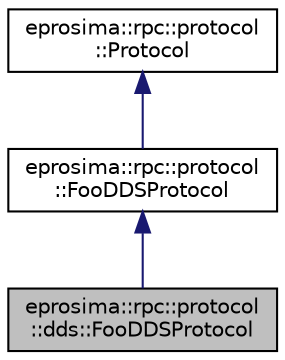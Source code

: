 digraph "eprosima::rpc::protocol::dds::FooDDSProtocol"
{
  edge [fontname="Helvetica",fontsize="10",labelfontname="Helvetica",labelfontsize="10"];
  node [fontname="Helvetica",fontsize="10",shape=record];
  Node1 [label="eprosima::rpc::protocol\l::dds::FooDDSProtocol",height=0.2,width=0.4,color="black", fillcolor="grey75", style="filled" fontcolor="black"];
  Node2 -> Node1 [dir="back",color="midnightblue",fontsize="10",style="solid",fontname="Helvetica"];
  Node2 [label="eprosima::rpc::protocol\l::FooDDSProtocol",height=0.2,width=0.4,color="black", fillcolor="white", style="filled",URL="$classeprosima_1_1rpc_1_1protocol_1_1_foo_d_d_s_protocol.html",tooltip="Protocol base class for the specific application. "];
  Node3 -> Node2 [dir="back",color="midnightblue",fontsize="10",style="solid",fontname="Helvetica"];
  Node3 [label="eprosima::rpc::protocol\l::Protocol",height=0.2,width=0.4,color="black", fillcolor="white", style="filled",URL="$classeprosima_1_1rpc_1_1protocol_1_1_protocol.html",tooltip="This abstract class represents the protocol used by the RPCs. It serializes and deserializes the info..."];
}
